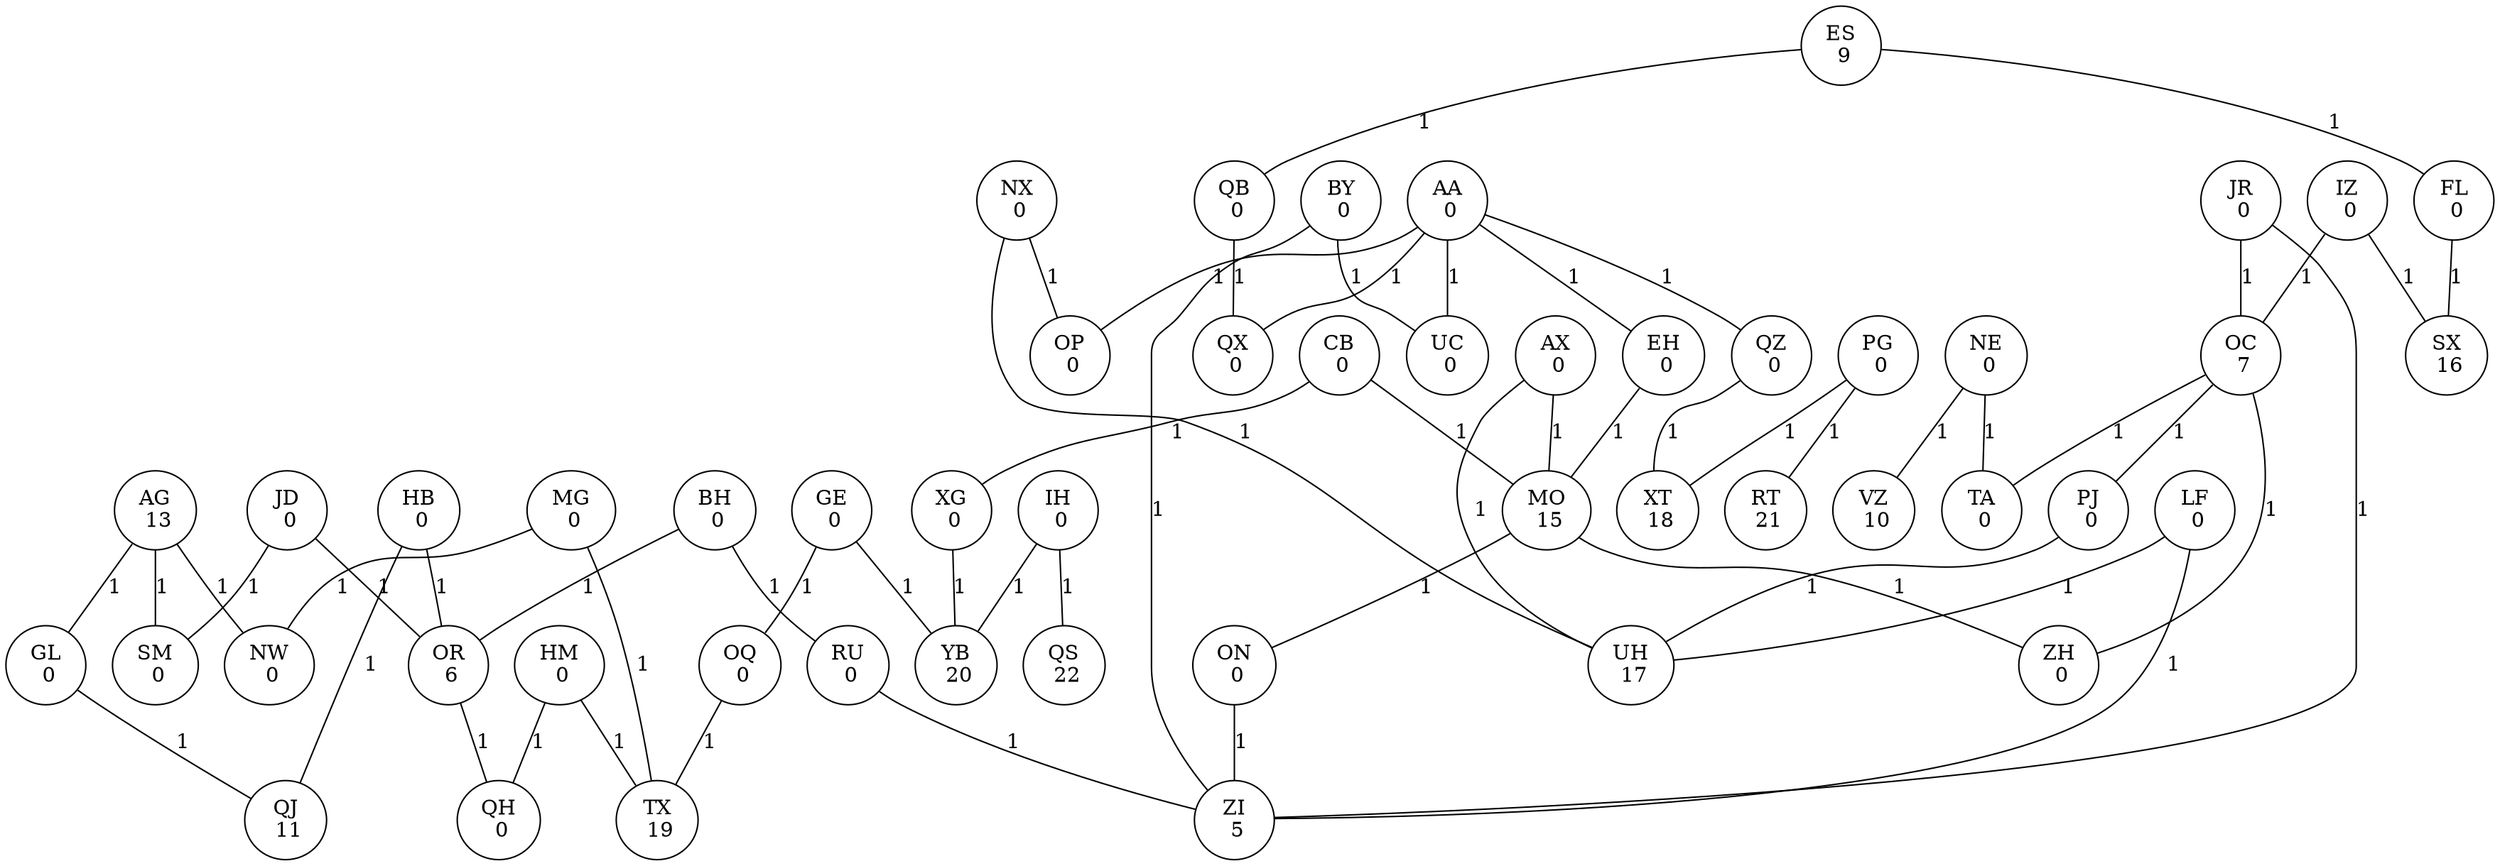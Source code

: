 graph {
QJ [label="QJ\n 11"]
VZ [label="VZ\n 10"]
TX [label="TX\n 19"]
ZI [label="ZI\n 5"]
IH [label="IH\n 0"]
QS [label="QS\n 22"]
QB [label="QB\n 0"]
NX [label="NX\n 0"]
PJ [label="PJ\n 0"]
OR [label="OR\n 6"]
OC [label="OC\n 7"]
UC [label="UC\n 0"]
QX [label="QX\n 0"]
IZ [label="IZ\n 0"]
AG [label="AG\n 13"]
ON [label="ON\n 0"]
XT [label="XT\n 18"]
AX [label="AX\n 0"]
JD [label="JD\n 0"]
HM [label="HM\n 0"]
LF [label="LF\n 0"]
QH [label="QH\n 0"]
RT [label="RT\n 21"]
NE [label="NE\n 0"]
OQ [label="OQ\n 0"]
AA [label="AA\n 0"]
UH [label="UH\n 17"]
GE [label="GE\n 0"]
EH [label="EH\n 0"]
MG [label="MG\n 0"]
YB [label="YB\n 20"]
MO [label="MO\n 15"]
JR [label="JR\n 0"]
GL [label="GL\n 0"]
SM [label="SM\n 0"]
HB [label="HB\n 0"]
TA [label="TA\n 0"]
PG [label="PG\n 0"]
XG [label="XG\n 0"]
ES [label="ES\n 9"]
BH [label="BH\n 0"]
FL [label="FL\n 0"]
CB [label="CB\n 0"]
QZ [label="QZ\n 0"]
BY [label="BY\n 0"]
ZH [label="ZH\n 0"]
OP [label="OP\n 0"]
NW [label="NW\n 0"]
RU [label="RU\n 0"]
SX [label="SX\n 16"]
IH--YB [label="1"]
IH--QS [label="1"]
QB--QX [label="1"]
NX--UH [label="1"]
NX--OP [label="1"]
PJ--UH [label="1"]
OR--QH [label="1"]
OC--PJ [label="1"]
OC--TA [label="1"]
OC--ZH [label="1"]
IZ--OC [label="1"]
IZ--SX [label="1"]
AG--NW [label="1"]
AG--GL [label="1"]
AG--SM [label="1"]
ON--ZI [label="1"]
AX--UH [label="1"]
AX--MO [label="1"]
JD--OR [label="1"]
JD--SM [label="1"]
HM--TX [label="1"]
HM--QH [label="1"]
LF--ZI [label="1"]
LF--UH [label="1"]
NE--VZ [label="1"]
NE--TA [label="1"]
OQ--TX [label="1"]
AA--UC [label="1"]
AA--QX [label="1"]
AA--QZ [label="1"]
AA--OP [label="1"]
AA--EH [label="1"]
GE--OQ [label="1"]
GE--YB [label="1"]
EH--MO [label="1"]
MG--TX [label="1"]
MG--NW [label="1"]
MO--ON [label="1"]
MO--ZH [label="1"]
JR--ZI [label="1"]
JR--OC [label="1"]
GL--QJ [label="1"]
HB--QJ [label="1"]
HB--OR [label="1"]
PG--XT [label="1"]
PG--RT [label="1"]
XG--YB [label="1"]
ES--QB [label="1"]
ES--FL [label="1"]
BH--OR [label="1"]
BH--RU [label="1"]
FL--SX [label="1"]
CB--MO [label="1"]
CB--XG [label="1"]
QZ--XT [label="1"]
BY--ZI [label="1"]
BY--UC [label="1"]
RU--ZI [label="1"]
}
